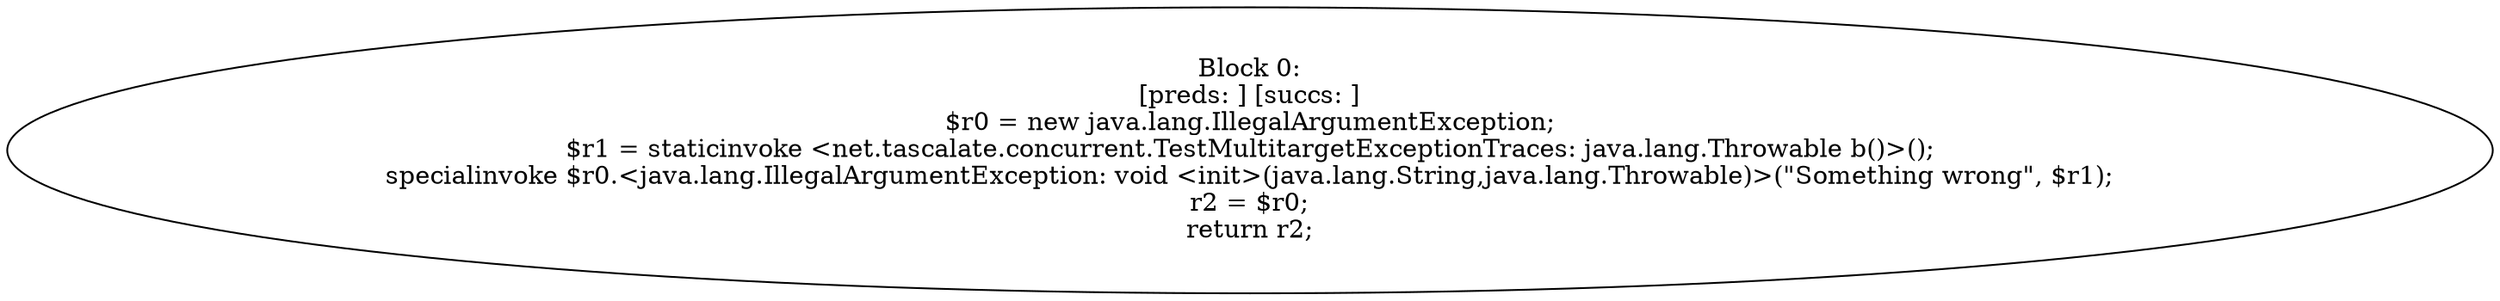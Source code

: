 digraph "unitGraph" {
    "Block 0:
[preds: ] [succs: ]
$r0 = new java.lang.IllegalArgumentException;
$r1 = staticinvoke <net.tascalate.concurrent.TestMultitargetExceptionTraces: java.lang.Throwable b()>();
specialinvoke $r0.<java.lang.IllegalArgumentException: void <init>(java.lang.String,java.lang.Throwable)>(\"Something wrong\", $r1);
r2 = $r0;
return r2;
"
}

